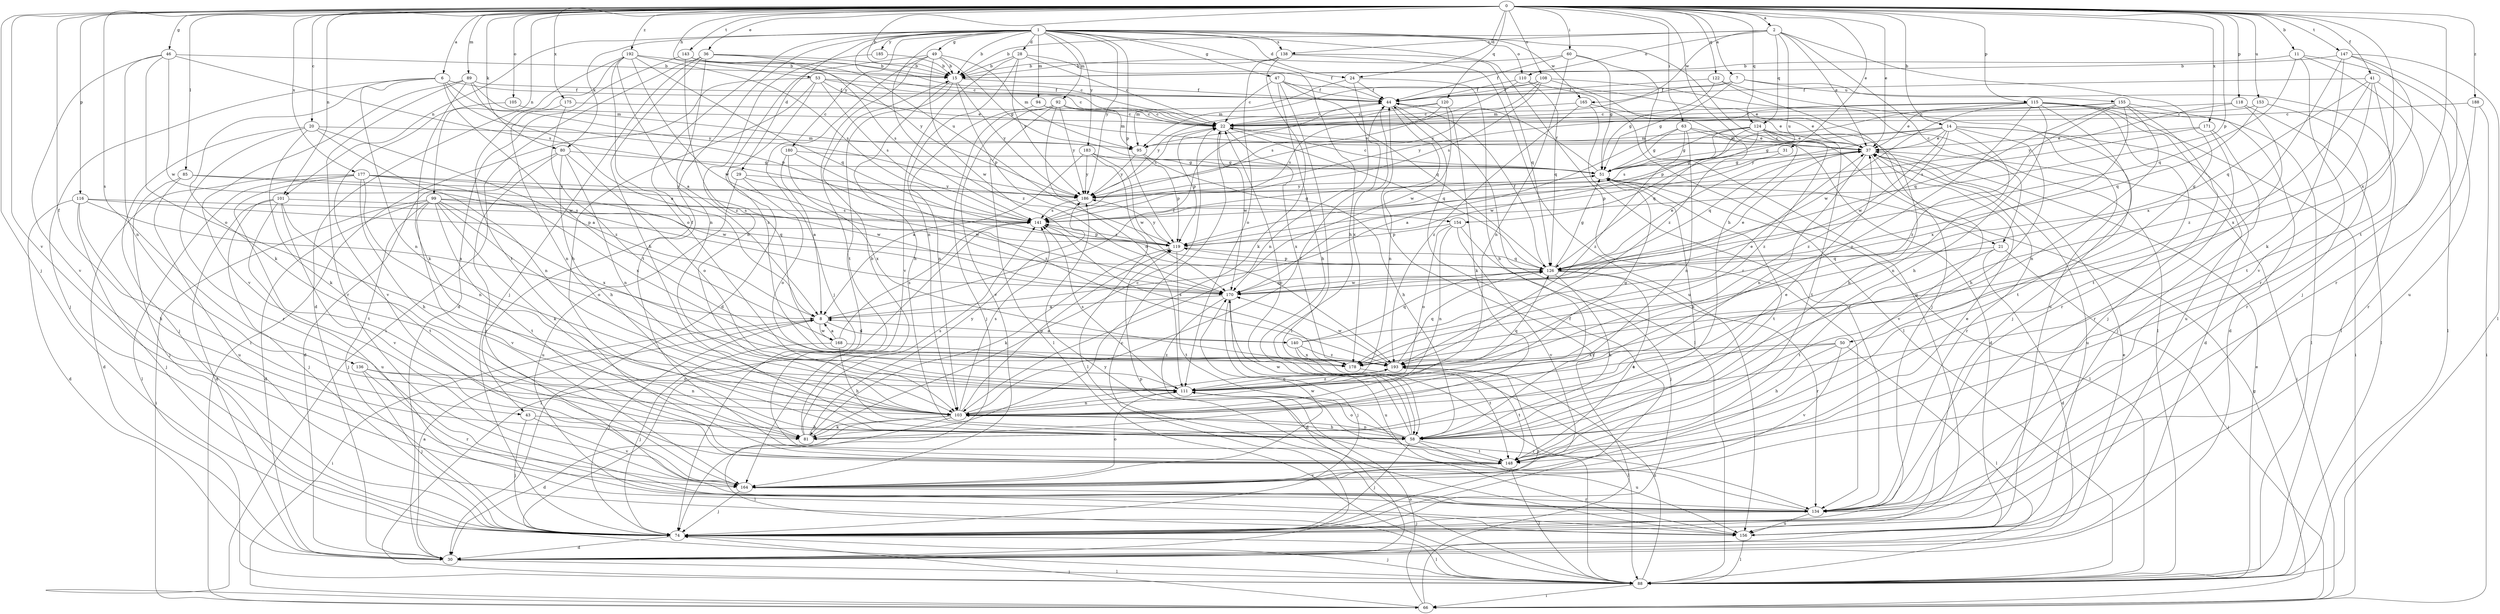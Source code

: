 strict digraph  {
0;
1;
2;
6;
7;
8;
11;
14;
15;
20;
21;
22;
24;
28;
29;
30;
31;
36;
37;
41;
43;
44;
46;
47;
49;
50;
51;
53;
58;
60;
63;
66;
74;
80;
81;
85;
88;
89;
92;
94;
95;
99;
101;
103;
105;
108;
110;
111;
115;
116;
118;
119;
120;
122;
124;
126;
134;
136;
138;
140;
141;
143;
147;
148;
153;
154;
155;
156;
164;
165;
168;
170;
171;
175;
177;
178;
180;
183;
185;
186;
188;
192;
193;
0 -> 2  [label=a];
0 -> 6  [label=a];
0 -> 7  [label=a];
0 -> 11  [label=b];
0 -> 14  [label=b];
0 -> 15  [label=b];
0 -> 20  [label=c];
0 -> 24  [label=d];
0 -> 31  [label=e];
0 -> 36  [label=e];
0 -> 37  [label=e];
0 -> 41  [label=f];
0 -> 43  [label=f];
0 -> 46  [label=g];
0 -> 53  [label=h];
0 -> 58  [label=h];
0 -> 60  [label=i];
0 -> 63  [label=i];
0 -> 74  [label=j];
0 -> 80  [label=k];
0 -> 85  [label=l];
0 -> 89  [label=m];
0 -> 99  [label=n];
0 -> 101  [label=n];
0 -> 105  [label=o];
0 -> 108  [label=o];
0 -> 115  [label=p];
0 -> 116  [label=p];
0 -> 118  [label=p];
0 -> 119  [label=p];
0 -> 120  [label=q];
0 -> 122  [label=q];
0 -> 124  [label=q];
0 -> 136  [label=s];
0 -> 143  [label=t];
0 -> 147  [label=t];
0 -> 148  [label=t];
0 -> 153  [label=u];
0 -> 164  [label=v];
0 -> 171  [label=x];
0 -> 175  [label=x];
0 -> 177  [label=x];
0 -> 178  [label=x];
0 -> 188  [label=z];
0 -> 192  [label=z];
1 -> 15  [label=b];
1 -> 21  [label=c];
1 -> 24  [label=d];
1 -> 28  [label=d];
1 -> 29  [label=d];
1 -> 43  [label=f];
1 -> 47  [label=g];
1 -> 49  [label=g];
1 -> 58  [label=h];
1 -> 80  [label=k];
1 -> 92  [label=m];
1 -> 94  [label=m];
1 -> 101  [label=n];
1 -> 103  [label=n];
1 -> 110  [label=o];
1 -> 119  [label=p];
1 -> 134  [label=r];
1 -> 138  [label=s];
1 -> 154  [label=u];
1 -> 165  [label=w];
1 -> 180  [label=y];
1 -> 183  [label=y];
1 -> 185  [label=y];
1 -> 186  [label=y];
1 -> 193  [label=z];
2 -> 15  [label=b];
2 -> 21  [label=c];
2 -> 37  [label=e];
2 -> 50  [label=g];
2 -> 110  [label=o];
2 -> 124  [label=q];
2 -> 138  [label=s];
2 -> 154  [label=u];
2 -> 165  [label=w];
6 -> 44  [label=f];
6 -> 74  [label=j];
6 -> 81  [label=k];
6 -> 103  [label=n];
6 -> 119  [label=p];
6 -> 168  [label=w];
6 -> 186  [label=y];
7 -> 44  [label=f];
7 -> 51  [label=g];
7 -> 88  [label=l];
7 -> 95  [label=m];
7 -> 155  [label=u];
8 -> 44  [label=f];
8 -> 66  [label=i];
8 -> 74  [label=j];
8 -> 140  [label=s];
8 -> 168  [label=w];
11 -> 15  [label=b];
11 -> 74  [label=j];
11 -> 126  [label=q];
11 -> 134  [label=r];
11 -> 156  [label=u];
14 -> 30  [label=d];
14 -> 37  [label=e];
14 -> 51  [label=g];
14 -> 58  [label=h];
14 -> 95  [label=m];
14 -> 103  [label=n];
14 -> 148  [label=t];
14 -> 170  [label=w];
14 -> 186  [label=y];
14 -> 193  [label=z];
15 -> 44  [label=f];
15 -> 58  [label=h];
15 -> 88  [label=l];
15 -> 119  [label=p];
15 -> 186  [label=y];
20 -> 8  [label=a];
20 -> 74  [label=j];
20 -> 81  [label=k];
20 -> 95  [label=m];
20 -> 103  [label=n];
20 -> 134  [label=r];
21 -> 30  [label=d];
21 -> 66  [label=i];
21 -> 126  [label=q];
21 -> 148  [label=t];
22 -> 37  [label=e];
22 -> 119  [label=p];
22 -> 126  [label=q];
22 -> 170  [label=w];
22 -> 178  [label=x];
24 -> 44  [label=f];
24 -> 58  [label=h];
24 -> 95  [label=m];
24 -> 103  [label=n];
28 -> 15  [label=b];
28 -> 22  [label=c];
28 -> 44  [label=f];
28 -> 103  [label=n];
28 -> 164  [label=v];
28 -> 186  [label=y];
29 -> 111  [label=o];
29 -> 156  [label=u];
29 -> 170  [label=w];
29 -> 186  [label=y];
30 -> 8  [label=a];
30 -> 22  [label=c];
30 -> 37  [label=e];
30 -> 88  [label=l];
31 -> 51  [label=g];
31 -> 119  [label=p];
36 -> 15  [label=b];
36 -> 22  [label=c];
36 -> 58  [label=h];
36 -> 66  [label=i];
36 -> 74  [label=j];
36 -> 141  [label=s];
36 -> 148  [label=t];
37 -> 51  [label=g];
37 -> 66  [label=i];
37 -> 103  [label=n];
37 -> 126  [label=q];
37 -> 134  [label=r];
37 -> 156  [label=u];
37 -> 164  [label=v];
41 -> 44  [label=f];
41 -> 88  [label=l];
41 -> 126  [label=q];
41 -> 148  [label=t];
41 -> 178  [label=x];
41 -> 193  [label=z];
43 -> 58  [label=h];
43 -> 74  [label=j];
43 -> 164  [label=v];
44 -> 22  [label=c];
44 -> 88  [label=l];
44 -> 103  [label=n];
44 -> 178  [label=x];
46 -> 15  [label=b];
46 -> 103  [label=n];
46 -> 111  [label=o];
46 -> 141  [label=s];
46 -> 164  [label=v];
46 -> 170  [label=w];
47 -> 22  [label=c];
47 -> 37  [label=e];
47 -> 44  [label=f];
47 -> 58  [label=h];
47 -> 88  [label=l];
47 -> 126  [label=q];
49 -> 15  [label=b];
49 -> 30  [label=d];
49 -> 51  [label=g];
49 -> 74  [label=j];
49 -> 95  [label=m];
49 -> 148  [label=t];
49 -> 170  [label=w];
50 -> 58  [label=h];
50 -> 88  [label=l];
50 -> 111  [label=o];
50 -> 164  [label=v];
50 -> 178  [label=x];
51 -> 22  [label=c];
51 -> 44  [label=f];
51 -> 81  [label=k];
51 -> 88  [label=l];
51 -> 148  [label=t];
51 -> 186  [label=y];
53 -> 22  [label=c];
53 -> 37  [label=e];
53 -> 44  [label=f];
53 -> 58  [label=h];
53 -> 66  [label=i];
53 -> 141  [label=s];
53 -> 193  [label=z];
58 -> 22  [label=c];
58 -> 37  [label=e];
58 -> 74  [label=j];
58 -> 103  [label=n];
58 -> 111  [label=o];
58 -> 148  [label=t];
58 -> 156  [label=u];
58 -> 170  [label=w];
60 -> 15  [label=b];
60 -> 44  [label=f];
60 -> 51  [label=g];
60 -> 103  [label=n];
60 -> 156  [label=u];
63 -> 8  [label=a];
63 -> 30  [label=d];
63 -> 37  [label=e];
63 -> 51  [label=g];
63 -> 103  [label=n];
63 -> 193  [label=z];
66 -> 44  [label=f];
66 -> 51  [label=g];
66 -> 74  [label=j];
66 -> 111  [label=o];
74 -> 30  [label=d];
74 -> 44  [label=f];
74 -> 88  [label=l];
74 -> 193  [label=z];
80 -> 30  [label=d];
80 -> 51  [label=g];
80 -> 58  [label=h];
80 -> 103  [label=n];
80 -> 111  [label=o];
80 -> 134  [label=r];
81 -> 15  [label=b];
81 -> 22  [label=c];
81 -> 141  [label=s];
81 -> 186  [label=y];
85 -> 74  [label=j];
85 -> 156  [label=u];
85 -> 170  [label=w];
85 -> 186  [label=y];
88 -> 37  [label=e];
88 -> 66  [label=i];
88 -> 74  [label=j];
88 -> 193  [label=z];
89 -> 8  [label=a];
89 -> 44  [label=f];
89 -> 81  [label=k];
89 -> 95  [label=m];
89 -> 134  [label=r];
89 -> 164  [label=v];
92 -> 22  [label=c];
92 -> 37  [label=e];
92 -> 74  [label=j];
92 -> 88  [label=l];
92 -> 111  [label=o];
92 -> 164  [label=v];
92 -> 186  [label=y];
94 -> 22  [label=c];
94 -> 95  [label=m];
94 -> 103  [label=n];
95 -> 58  [label=h];
95 -> 119  [label=p];
95 -> 186  [label=y];
99 -> 30  [label=d];
99 -> 66  [label=i];
99 -> 74  [label=j];
99 -> 81  [label=k];
99 -> 111  [label=o];
99 -> 126  [label=q];
99 -> 141  [label=s];
99 -> 148  [label=t];
99 -> 164  [label=v];
99 -> 178  [label=x];
101 -> 30  [label=d];
101 -> 74  [label=j];
101 -> 141  [label=s];
101 -> 148  [label=t];
101 -> 156  [label=u];
101 -> 164  [label=v];
103 -> 30  [label=d];
103 -> 44  [label=f];
103 -> 58  [label=h];
103 -> 81  [label=k];
103 -> 88  [label=l];
103 -> 119  [label=p];
103 -> 141  [label=s];
105 -> 22  [label=c];
105 -> 164  [label=v];
108 -> 44  [label=f];
108 -> 88  [label=l];
108 -> 95  [label=m];
108 -> 141  [label=s];
108 -> 186  [label=y];
108 -> 193  [label=z];
110 -> 44  [label=f];
110 -> 88  [label=l];
110 -> 126  [label=q];
110 -> 141  [label=s];
111 -> 51  [label=g];
111 -> 103  [label=n];
111 -> 126  [label=q];
111 -> 134  [label=r];
111 -> 141  [label=s];
111 -> 193  [label=z];
115 -> 22  [label=c];
115 -> 58  [label=h];
115 -> 66  [label=i];
115 -> 74  [label=j];
115 -> 88  [label=l];
115 -> 111  [label=o];
115 -> 119  [label=p];
115 -> 134  [label=r];
115 -> 156  [label=u];
115 -> 170  [label=w];
115 -> 186  [label=y];
116 -> 8  [label=a];
116 -> 30  [label=d];
116 -> 74  [label=j];
116 -> 81  [label=k];
116 -> 119  [label=p];
116 -> 141  [label=s];
118 -> 22  [label=c];
118 -> 88  [label=l];
118 -> 148  [label=t];
118 -> 186  [label=y];
119 -> 81  [label=k];
119 -> 126  [label=q];
119 -> 141  [label=s];
119 -> 148  [label=t];
119 -> 186  [label=y];
120 -> 22  [label=c];
120 -> 81  [label=k];
120 -> 141  [label=s];
120 -> 170  [label=w];
120 -> 186  [label=y];
122 -> 44  [label=f];
122 -> 51  [label=g];
122 -> 74  [label=j];
122 -> 156  [label=u];
124 -> 37  [label=e];
124 -> 51  [label=g];
124 -> 58  [label=h];
124 -> 95  [label=m];
124 -> 126  [label=q];
124 -> 141  [label=s];
124 -> 148  [label=t];
124 -> 170  [label=w];
124 -> 193  [label=z];
126 -> 37  [label=e];
126 -> 44  [label=f];
126 -> 51  [label=g];
126 -> 58  [label=h];
126 -> 119  [label=p];
126 -> 134  [label=r];
126 -> 148  [label=t];
126 -> 170  [label=w];
134 -> 74  [label=j];
134 -> 119  [label=p];
134 -> 156  [label=u];
136 -> 74  [label=j];
136 -> 103  [label=n];
136 -> 111  [label=o];
136 -> 134  [label=r];
138 -> 15  [label=b];
138 -> 81  [label=k];
138 -> 111  [label=o];
138 -> 126  [label=q];
138 -> 156  [label=u];
140 -> 8  [label=a];
140 -> 37  [label=e];
140 -> 126  [label=q];
140 -> 148  [label=t];
140 -> 178  [label=x];
140 -> 193  [label=z];
141 -> 51  [label=g];
141 -> 88  [label=l];
141 -> 119  [label=p];
143 -> 15  [label=b];
143 -> 22  [label=c];
143 -> 30  [label=d];
143 -> 186  [label=y];
143 -> 193  [label=z];
147 -> 15  [label=b];
147 -> 81  [label=k];
147 -> 88  [label=l];
147 -> 134  [label=r];
147 -> 164  [label=v];
147 -> 178  [label=x];
148 -> 88  [label=l];
148 -> 164  [label=v];
153 -> 22  [label=c];
153 -> 126  [label=q];
153 -> 134  [label=r];
154 -> 74  [label=j];
154 -> 103  [label=n];
154 -> 111  [label=o];
154 -> 119  [label=p];
154 -> 164  [label=v];
155 -> 22  [label=c];
155 -> 30  [label=d];
155 -> 37  [label=e];
155 -> 74  [label=j];
155 -> 103  [label=n];
155 -> 126  [label=q];
155 -> 178  [label=x];
155 -> 193  [label=z];
156 -> 88  [label=l];
156 -> 186  [label=y];
164 -> 37  [label=e];
164 -> 74  [label=j];
164 -> 111  [label=o];
164 -> 134  [label=r];
164 -> 170  [label=w];
165 -> 22  [label=c];
165 -> 37  [label=e];
165 -> 134  [label=r];
165 -> 193  [label=z];
168 -> 8  [label=a];
168 -> 58  [label=h];
168 -> 74  [label=j];
168 -> 141  [label=s];
168 -> 193  [label=z];
170 -> 8  [label=a];
170 -> 30  [label=d];
170 -> 37  [label=e];
170 -> 74  [label=j];
170 -> 126  [label=q];
170 -> 156  [label=u];
171 -> 37  [label=e];
171 -> 74  [label=j];
171 -> 134  [label=r];
171 -> 141  [label=s];
175 -> 22  [label=c];
175 -> 103  [label=n];
175 -> 193  [label=z];
177 -> 30  [label=d];
177 -> 58  [label=h];
177 -> 88  [label=l];
177 -> 103  [label=n];
177 -> 148  [label=t];
177 -> 170  [label=w];
177 -> 178  [label=x];
177 -> 186  [label=y];
178 -> 88  [label=l];
178 -> 141  [label=s];
180 -> 8  [label=a];
180 -> 51  [label=g];
180 -> 178  [label=x];
180 -> 193  [label=z];
183 -> 8  [label=a];
183 -> 51  [label=g];
183 -> 88  [label=l];
183 -> 170  [label=w];
183 -> 186  [label=y];
185 -> 15  [label=b];
185 -> 103  [label=n];
186 -> 22  [label=c];
186 -> 141  [label=s];
188 -> 22  [label=c];
188 -> 66  [label=i];
188 -> 134  [label=r];
192 -> 8  [label=a];
192 -> 15  [label=b];
192 -> 30  [label=d];
192 -> 111  [label=o];
192 -> 126  [label=q];
192 -> 141  [label=s];
192 -> 148  [label=t];
192 -> 170  [label=w];
193 -> 111  [label=o];
193 -> 126  [label=q];
193 -> 148  [label=t];
193 -> 170  [label=w];
}
